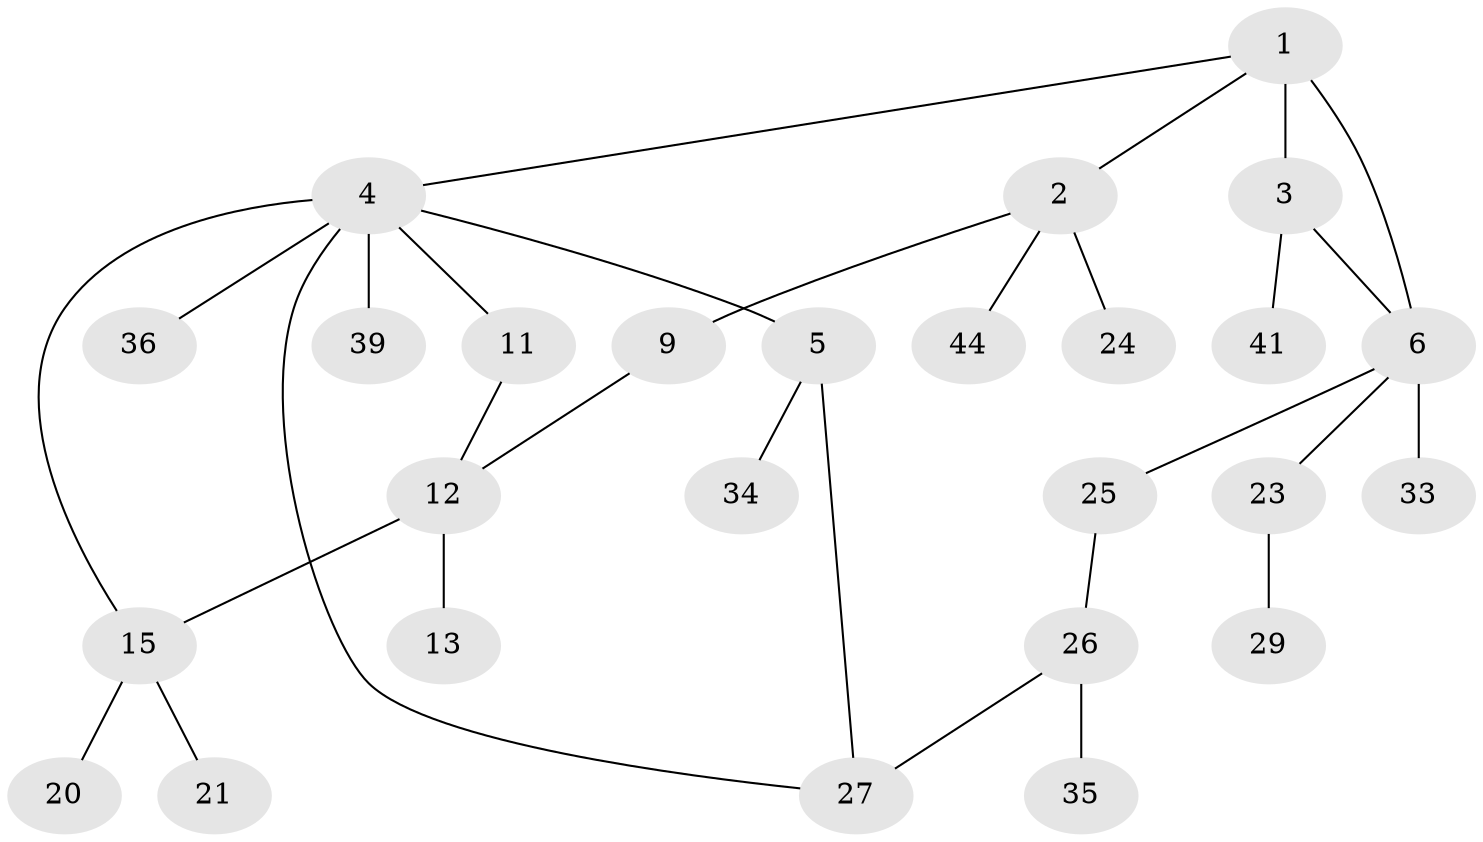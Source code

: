 // original degree distribution, {5: 0.057692307692307696, 4: 0.09615384615384616, 7: 0.019230769230769232, 2: 0.28846153846153844, 3: 0.21153846153846154, 1: 0.3269230769230769}
// Generated by graph-tools (version 1.1) at 2025/13/03/09/25 04:13:26]
// undirected, 26 vertices, 30 edges
graph export_dot {
graph [start="1"]
  node [color=gray90,style=filled];
  1 [super="+28"];
  2 [super="+7"];
  3;
  4 [super="+10+30"];
  5 [super="+14"];
  6 [super="+32+8"];
  9;
  11;
  12 [super="+31"];
  13;
  15 [super="+19+17"];
  20;
  21;
  23;
  24 [super="+49"];
  25;
  26;
  27 [super="+37"];
  29 [super="+50"];
  33;
  34;
  35 [super="+38"];
  36;
  39;
  41;
  44;
  1 -- 2;
  1 -- 3 [weight=2];
  1 -- 4;
  1 -- 6 [weight=2];
  2 -- 9;
  2 -- 44;
  2 -- 24;
  3 -- 41;
  3 -- 6;
  4 -- 5;
  4 -- 36;
  4 -- 39;
  4 -- 27;
  4 -- 11;
  4 -- 15;
  5 -- 34;
  5 -- 27;
  6 -- 33 [weight=2];
  6 -- 23;
  6 -- 25;
  9 -- 12;
  11 -- 12;
  12 -- 13;
  12 -- 15 [weight=2];
  15 -- 20;
  15 -- 21;
  23 -- 29;
  25 -- 26;
  26 -- 27;
  26 -- 35;
}
